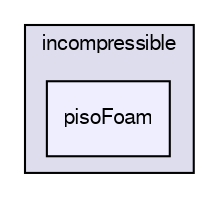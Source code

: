 digraph "applications/solvers/incompressible/pisoFoam" {
  bgcolor=transparent;
  compound=true
  node [ fontsize="10", fontname="FreeSans"];
  edge [ labelfontsize="10", labelfontname="FreeSans"];
  subgraph clusterdir_2a80a7eee79ab677323c49fed47bf4a4 {
    graph [ bgcolor="#ddddee", pencolor="black", label="incompressible" fontname="FreeSans", fontsize="10", URL="dir_2a80a7eee79ab677323c49fed47bf4a4.html"]
  dir_71dffd012b8674f215d1b74867ded822 [shape=box, label="pisoFoam", style="filled", fillcolor="#eeeeff", pencolor="black", URL="dir_71dffd012b8674f215d1b74867ded822.html"];
  }
}
